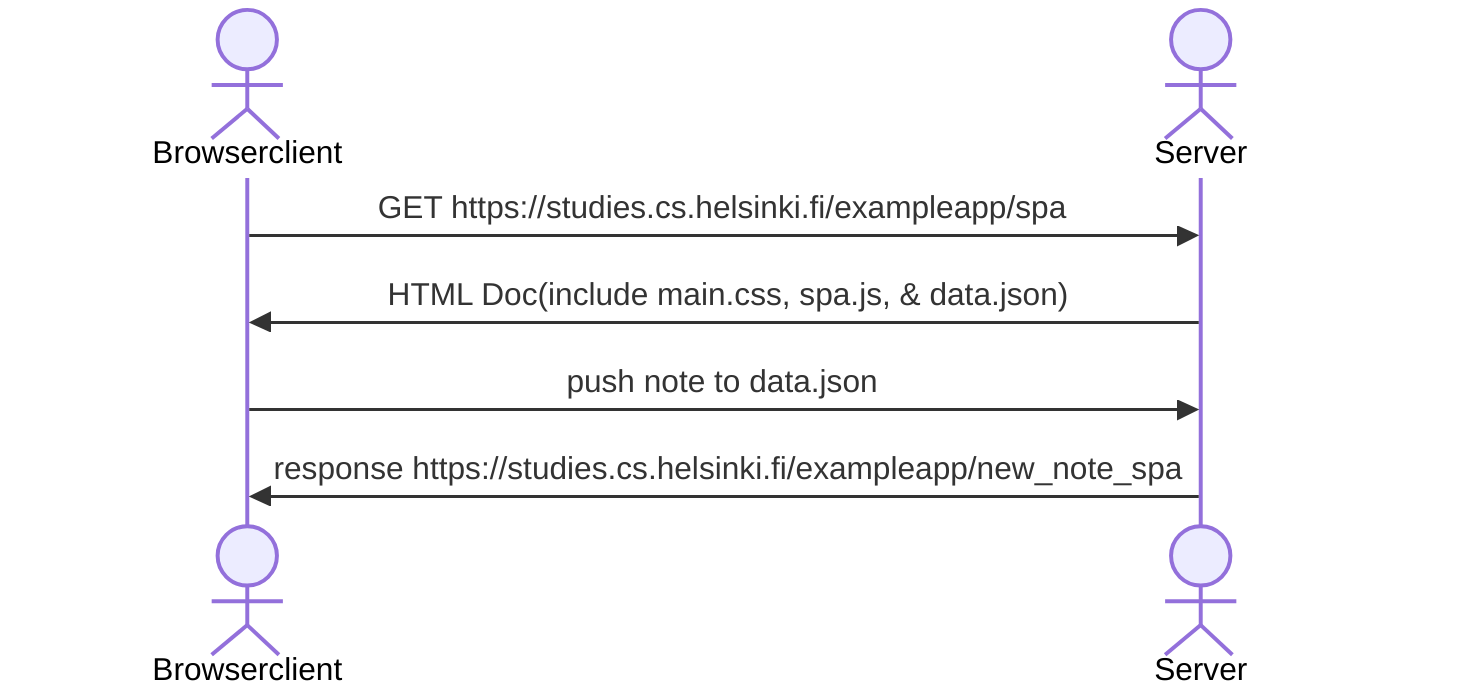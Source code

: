 sequenceDiagram
        actor Browserclient
        actor Server
        Browserclient->>Server: GET https://studies.cs.helsinki.fi/exampleapp/spa
        Server->>Browserclient: HTML Doc(include main.css, spa.js, & data.json)
        Browserclient->>Server: push note to data.json
        Server->>Browserclient: response https://studies.cs.helsinki.fi/exampleapp/new_note_spa